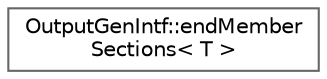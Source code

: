 digraph "Graphical Class Hierarchy"
{
 // INTERACTIVE_SVG=YES
 // LATEX_PDF_SIZE
  bgcolor="transparent";
  edge [fontname=Helvetica,fontsize=10,labelfontname=Helvetica,labelfontsize=10];
  node [fontname=Helvetica,fontsize=10,shape=box,height=0.2,width=0.4];
  rankdir="LR";
  Node0 [label="OutputGenIntf::endMember\lSections\< T \>",height=0.2,width=0.4,color="grey40", fillcolor="white", style="filled",URL="$dc/d62/struct_output_gen_intf_1_1end_member_sections.html",tooltip=" "];
}
